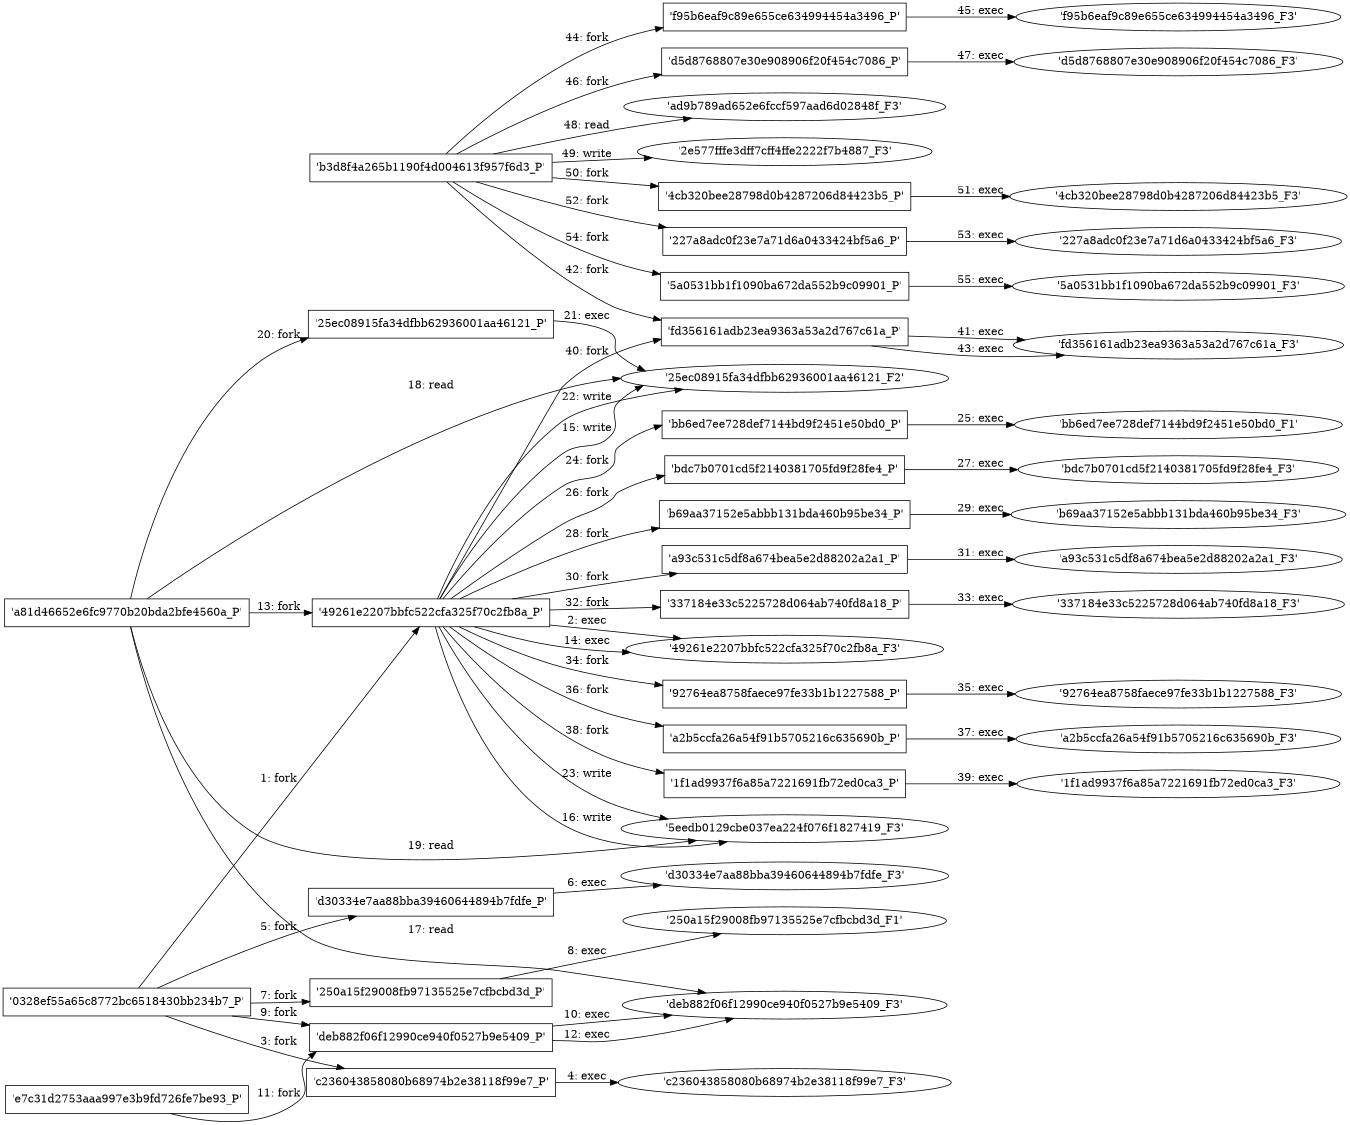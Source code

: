 digraph "D:\Learning\Paper\apt\基于CTI的攻击预警\Dataset\攻击图\ASGfromALLCTI\New Malware Discovered in SolarWinds Investigation.dot" {
rankdir="LR"
size="9"
fixedsize="false"
splines="true"
nodesep=0.3
ranksep=0
fontsize=10
overlap="scalexy"
engine= "neato"
	"'0328ef55a65c8772bc6518430bb234b7_P'" [node_type=Process shape=box]
	"'49261e2207bbfc522cfa325f70c2fb8a_P'" [node_type=Process shape=box]
	"'0328ef55a65c8772bc6518430bb234b7_P'" -> "'49261e2207bbfc522cfa325f70c2fb8a_P'" [label="1: fork"]
	"'49261e2207bbfc522cfa325f70c2fb8a_P'" [node_type=Process shape=box]
	"'49261e2207bbfc522cfa325f70c2fb8a_F3'" [node_type=File shape=ellipse]
	"'49261e2207bbfc522cfa325f70c2fb8a_P'" -> "'49261e2207bbfc522cfa325f70c2fb8a_F3'" [label="2: exec"]
	"'0328ef55a65c8772bc6518430bb234b7_P'" [node_type=Process shape=box]
	"'c236043858080b68974b2e38118f99e7_P'" [node_type=Process shape=box]
	"'0328ef55a65c8772bc6518430bb234b7_P'" -> "'c236043858080b68974b2e38118f99e7_P'" [label="3: fork"]
	"'c236043858080b68974b2e38118f99e7_P'" [node_type=Process shape=box]
	"'c236043858080b68974b2e38118f99e7_F3'" [node_type=File shape=ellipse]
	"'c236043858080b68974b2e38118f99e7_P'" -> "'c236043858080b68974b2e38118f99e7_F3'" [label="4: exec"]
	"'0328ef55a65c8772bc6518430bb234b7_P'" [node_type=Process shape=box]
	"'d30334e7aa88bba39460644894b7fdfe_P'" [node_type=Process shape=box]
	"'0328ef55a65c8772bc6518430bb234b7_P'" -> "'d30334e7aa88bba39460644894b7fdfe_P'" [label="5: fork"]
	"'d30334e7aa88bba39460644894b7fdfe_P'" [node_type=Process shape=box]
	"'d30334e7aa88bba39460644894b7fdfe_F3'" [node_type=File shape=ellipse]
	"'d30334e7aa88bba39460644894b7fdfe_P'" -> "'d30334e7aa88bba39460644894b7fdfe_F3'" [label="6: exec"]
	"'0328ef55a65c8772bc6518430bb234b7_P'" [node_type=Process shape=box]
	"'250a15f29008fb97135525e7cfbcbd3d_P'" [node_type=Process shape=box]
	"'0328ef55a65c8772bc6518430bb234b7_P'" -> "'250a15f29008fb97135525e7cfbcbd3d_P'" [label="7: fork"]
	"'250a15f29008fb97135525e7cfbcbd3d_P'" [node_type=Process shape=box]
	"'250a15f29008fb97135525e7cfbcbd3d_F1'" [node_type=File shape=ellipse]
	"'250a15f29008fb97135525e7cfbcbd3d_P'" -> "'250a15f29008fb97135525e7cfbcbd3d_F1'" [label="8: exec"]
	"'0328ef55a65c8772bc6518430bb234b7_P'" [node_type=Process shape=box]
	"'deb882f06f12990ce940f0527b9e5409_P'" [node_type=Process shape=box]
	"'0328ef55a65c8772bc6518430bb234b7_P'" -> "'deb882f06f12990ce940f0527b9e5409_P'" [label="9: fork"]
	"'deb882f06f12990ce940f0527b9e5409_P'" [node_type=Process shape=box]
	"'deb882f06f12990ce940f0527b9e5409_F3'" [node_type=File shape=ellipse]
	"'deb882f06f12990ce940f0527b9e5409_P'" -> "'deb882f06f12990ce940f0527b9e5409_F3'" [label="10: exec"]
	"'e7c31d2753aaa997e3b9fd726fe7be93_P'" [node_type=Process shape=box]
	"'deb882f06f12990ce940f0527b9e5409_P'" [node_type=Process shape=box]
	"'e7c31d2753aaa997e3b9fd726fe7be93_P'" -> "'deb882f06f12990ce940f0527b9e5409_P'" [label="11: fork"]
	"'deb882f06f12990ce940f0527b9e5409_P'" [node_type=Process shape=box]
	"'deb882f06f12990ce940f0527b9e5409_F3'" [node_type=File shape=ellipse]
	"'deb882f06f12990ce940f0527b9e5409_P'" -> "'deb882f06f12990ce940f0527b9e5409_F3'" [label="12: exec"]
	"'a81d46652e6fc9770b20bda2bfe4560a_P'" [node_type=Process shape=box]
	"'49261e2207bbfc522cfa325f70c2fb8a_P'" [node_type=Process shape=box]
	"'a81d46652e6fc9770b20bda2bfe4560a_P'" -> "'49261e2207bbfc522cfa325f70c2fb8a_P'" [label="13: fork"]
	"'49261e2207bbfc522cfa325f70c2fb8a_P'" [node_type=Process shape=box]
	"'49261e2207bbfc522cfa325f70c2fb8a_F3'" [node_type=File shape=ellipse]
	"'49261e2207bbfc522cfa325f70c2fb8a_P'" -> "'49261e2207bbfc522cfa325f70c2fb8a_F3'" [label="14: exec"]
	"'25ec08915fa34dfbb62936001aa46121_F2'" [node_type=file shape=ellipse]
	"'49261e2207bbfc522cfa325f70c2fb8a_P'" [node_type=Process shape=box]
	"'49261e2207bbfc522cfa325f70c2fb8a_P'" -> "'25ec08915fa34dfbb62936001aa46121_F2'" [label="15: write"]
	"'5eedb0129cbe037ea224f076f1827419_F3'" [node_type=file shape=ellipse]
	"'49261e2207bbfc522cfa325f70c2fb8a_P'" [node_type=Process shape=box]
	"'49261e2207bbfc522cfa325f70c2fb8a_P'" -> "'5eedb0129cbe037ea224f076f1827419_F3'" [label="16: write"]
	"'deb882f06f12990ce940f0527b9e5409_F3'" [node_type=file shape=ellipse]
	"'a81d46652e6fc9770b20bda2bfe4560a_P'" [node_type=Process shape=box]
	"'a81d46652e6fc9770b20bda2bfe4560a_P'" -> "'deb882f06f12990ce940f0527b9e5409_F3'" [label="17: read"]
	"'25ec08915fa34dfbb62936001aa46121_F2'" [node_type=file shape=ellipse]
	"'a81d46652e6fc9770b20bda2bfe4560a_P'" [node_type=Process shape=box]
	"'a81d46652e6fc9770b20bda2bfe4560a_P'" -> "'25ec08915fa34dfbb62936001aa46121_F2'" [label="18: read"]
	"'5eedb0129cbe037ea224f076f1827419_F3'" [node_type=file shape=ellipse]
	"'a81d46652e6fc9770b20bda2bfe4560a_P'" [node_type=Process shape=box]
	"'a81d46652e6fc9770b20bda2bfe4560a_P'" -> "'5eedb0129cbe037ea224f076f1827419_F3'" [label="19: read"]
	"'a81d46652e6fc9770b20bda2bfe4560a_P'" [node_type=Process shape=box]
	"'25ec08915fa34dfbb62936001aa46121_P'" [node_type=Process shape=box]
	"'a81d46652e6fc9770b20bda2bfe4560a_P'" -> "'25ec08915fa34dfbb62936001aa46121_P'" [label="20: fork"]
	"'25ec08915fa34dfbb62936001aa46121_P'" [node_type=Process shape=box]
	"'25ec08915fa34dfbb62936001aa46121_F2'" [node_type=File shape=ellipse]
	"'25ec08915fa34dfbb62936001aa46121_P'" -> "'25ec08915fa34dfbb62936001aa46121_F2'" [label="21: exec"]
	"'25ec08915fa34dfbb62936001aa46121_F2'" [node_type=file shape=ellipse]
	"'49261e2207bbfc522cfa325f70c2fb8a_P'" [node_type=Process shape=box]
	"'49261e2207bbfc522cfa325f70c2fb8a_P'" -> "'25ec08915fa34dfbb62936001aa46121_F2'" [label="22: write"]
	"'5eedb0129cbe037ea224f076f1827419_F3'" [node_type=file shape=ellipse]
	"'49261e2207bbfc522cfa325f70c2fb8a_P'" [node_type=Process shape=box]
	"'49261e2207bbfc522cfa325f70c2fb8a_P'" -> "'5eedb0129cbe037ea224f076f1827419_F3'" [label="23: write"]
	"'49261e2207bbfc522cfa325f70c2fb8a_P'" [node_type=Process shape=box]
	"'bb6ed7ee728def7144bd9f2451e50bd0_P'" [node_type=Process shape=box]
	"'49261e2207bbfc522cfa325f70c2fb8a_P'" -> "'bb6ed7ee728def7144bd9f2451e50bd0_P'" [label="24: fork"]
	"'bb6ed7ee728def7144bd9f2451e50bd0_P'" [node_type=Process shape=box]
	"'bb6ed7ee728def7144bd9f2451e50bd0_F1'" [node_type=File shape=ellipse]
	"'bb6ed7ee728def7144bd9f2451e50bd0_P'" -> "'bb6ed7ee728def7144bd9f2451e50bd0_F1'" [label="25: exec"]
	"'49261e2207bbfc522cfa325f70c2fb8a_P'" [node_type=Process shape=box]
	"'bdc7b0701cd5f2140381705fd9f28fe4_P'" [node_type=Process shape=box]
	"'49261e2207bbfc522cfa325f70c2fb8a_P'" -> "'bdc7b0701cd5f2140381705fd9f28fe4_P'" [label="26: fork"]
	"'bdc7b0701cd5f2140381705fd9f28fe4_P'" [node_type=Process shape=box]
	"'bdc7b0701cd5f2140381705fd9f28fe4_F3'" [node_type=File shape=ellipse]
	"'bdc7b0701cd5f2140381705fd9f28fe4_P'" -> "'bdc7b0701cd5f2140381705fd9f28fe4_F3'" [label="27: exec"]
	"'49261e2207bbfc522cfa325f70c2fb8a_P'" [node_type=Process shape=box]
	"'b69aa37152e5abbb131bda460b95be34_P'" [node_type=Process shape=box]
	"'49261e2207bbfc522cfa325f70c2fb8a_P'" -> "'b69aa37152e5abbb131bda460b95be34_P'" [label="28: fork"]
	"'b69aa37152e5abbb131bda460b95be34_P'" [node_type=Process shape=box]
	"'b69aa37152e5abbb131bda460b95be34_F3'" [node_type=File shape=ellipse]
	"'b69aa37152e5abbb131bda460b95be34_P'" -> "'b69aa37152e5abbb131bda460b95be34_F3'" [label="29: exec"]
	"'49261e2207bbfc522cfa325f70c2fb8a_P'" [node_type=Process shape=box]
	"'a93c531c5df8a674bea5e2d88202a2a1_P'" [node_type=Process shape=box]
	"'49261e2207bbfc522cfa325f70c2fb8a_P'" -> "'a93c531c5df8a674bea5e2d88202a2a1_P'" [label="30: fork"]
	"'a93c531c5df8a674bea5e2d88202a2a1_P'" [node_type=Process shape=box]
	"'a93c531c5df8a674bea5e2d88202a2a1_F3'" [node_type=File shape=ellipse]
	"'a93c531c5df8a674bea5e2d88202a2a1_P'" -> "'a93c531c5df8a674bea5e2d88202a2a1_F3'" [label="31: exec"]
	"'49261e2207bbfc522cfa325f70c2fb8a_P'" [node_type=Process shape=box]
	"'337184e33c5225728d064ab740fd8a18_P'" [node_type=Process shape=box]
	"'49261e2207bbfc522cfa325f70c2fb8a_P'" -> "'337184e33c5225728d064ab740fd8a18_P'" [label="32: fork"]
	"'337184e33c5225728d064ab740fd8a18_P'" [node_type=Process shape=box]
	"'337184e33c5225728d064ab740fd8a18_F3'" [node_type=File shape=ellipse]
	"'337184e33c5225728d064ab740fd8a18_P'" -> "'337184e33c5225728d064ab740fd8a18_F3'" [label="33: exec"]
	"'49261e2207bbfc522cfa325f70c2fb8a_P'" [node_type=Process shape=box]
	"'92764ea8758faece97fe33b1b1227588_P'" [node_type=Process shape=box]
	"'49261e2207bbfc522cfa325f70c2fb8a_P'" -> "'92764ea8758faece97fe33b1b1227588_P'" [label="34: fork"]
	"'92764ea8758faece97fe33b1b1227588_P'" [node_type=Process shape=box]
	"'92764ea8758faece97fe33b1b1227588_F3'" [node_type=File shape=ellipse]
	"'92764ea8758faece97fe33b1b1227588_P'" -> "'92764ea8758faece97fe33b1b1227588_F3'" [label="35: exec"]
	"'49261e2207bbfc522cfa325f70c2fb8a_P'" [node_type=Process shape=box]
	"'a2b5ccfa26a54f91b5705216c635690b_P'" [node_type=Process shape=box]
	"'49261e2207bbfc522cfa325f70c2fb8a_P'" -> "'a2b5ccfa26a54f91b5705216c635690b_P'" [label="36: fork"]
	"'a2b5ccfa26a54f91b5705216c635690b_P'" [node_type=Process shape=box]
	"'a2b5ccfa26a54f91b5705216c635690b_F3'" [node_type=File shape=ellipse]
	"'a2b5ccfa26a54f91b5705216c635690b_P'" -> "'a2b5ccfa26a54f91b5705216c635690b_F3'" [label="37: exec"]
	"'49261e2207bbfc522cfa325f70c2fb8a_P'" [node_type=Process shape=box]
	"'1f1ad9937f6a85a7221691fb72ed0ca3_P'" [node_type=Process shape=box]
	"'49261e2207bbfc522cfa325f70c2fb8a_P'" -> "'1f1ad9937f6a85a7221691fb72ed0ca3_P'" [label="38: fork"]
	"'1f1ad9937f6a85a7221691fb72ed0ca3_P'" [node_type=Process shape=box]
	"'1f1ad9937f6a85a7221691fb72ed0ca3_F3'" [node_type=File shape=ellipse]
	"'1f1ad9937f6a85a7221691fb72ed0ca3_P'" -> "'1f1ad9937f6a85a7221691fb72ed0ca3_F3'" [label="39: exec"]
	"'49261e2207bbfc522cfa325f70c2fb8a_P'" [node_type=Process shape=box]
	"'fd356161adb23ea9363a53a2d767c61a_P'" [node_type=Process shape=box]
	"'49261e2207bbfc522cfa325f70c2fb8a_P'" -> "'fd356161adb23ea9363a53a2d767c61a_P'" [label="40: fork"]
	"'fd356161adb23ea9363a53a2d767c61a_P'" [node_type=Process shape=box]
	"'fd356161adb23ea9363a53a2d767c61a_F3'" [node_type=File shape=ellipse]
	"'fd356161adb23ea9363a53a2d767c61a_P'" -> "'fd356161adb23ea9363a53a2d767c61a_F3'" [label="41: exec"]
	"'b3d8f4a265b1190f4d004613f957f6d3_P'" [node_type=Process shape=box]
	"'fd356161adb23ea9363a53a2d767c61a_P'" [node_type=Process shape=box]
	"'b3d8f4a265b1190f4d004613f957f6d3_P'" -> "'fd356161adb23ea9363a53a2d767c61a_P'" [label="42: fork"]
	"'fd356161adb23ea9363a53a2d767c61a_P'" [node_type=Process shape=box]
	"'fd356161adb23ea9363a53a2d767c61a_F3'" [node_type=File shape=ellipse]
	"'fd356161adb23ea9363a53a2d767c61a_P'" -> "'fd356161adb23ea9363a53a2d767c61a_F3'" [label="43: exec"]
	"'b3d8f4a265b1190f4d004613f957f6d3_P'" [node_type=Process shape=box]
	"'f95b6eaf9c89e655ce634994454a3496_P'" [node_type=Process shape=box]
	"'b3d8f4a265b1190f4d004613f957f6d3_P'" -> "'f95b6eaf9c89e655ce634994454a3496_P'" [label="44: fork"]
	"'f95b6eaf9c89e655ce634994454a3496_P'" [node_type=Process shape=box]
	"'f95b6eaf9c89e655ce634994454a3496_F3'" [node_type=File shape=ellipse]
	"'f95b6eaf9c89e655ce634994454a3496_P'" -> "'f95b6eaf9c89e655ce634994454a3496_F3'" [label="45: exec"]
	"'b3d8f4a265b1190f4d004613f957f6d3_P'" [node_type=Process shape=box]
	"'d5d8768807e30e908906f20f454c7086_P'" [node_type=Process shape=box]
	"'b3d8f4a265b1190f4d004613f957f6d3_P'" -> "'d5d8768807e30e908906f20f454c7086_P'" [label="46: fork"]
	"'d5d8768807e30e908906f20f454c7086_P'" [node_type=Process shape=box]
	"'d5d8768807e30e908906f20f454c7086_F3'" [node_type=File shape=ellipse]
	"'d5d8768807e30e908906f20f454c7086_P'" -> "'d5d8768807e30e908906f20f454c7086_F3'" [label="47: exec"]
	"'ad9b789ad652e6fccf597aad6d02848f_F3'" [node_type=file shape=ellipse]
	"'b3d8f4a265b1190f4d004613f957f6d3_P'" [node_type=Process shape=box]
	"'b3d8f4a265b1190f4d004613f957f6d3_P'" -> "'ad9b789ad652e6fccf597aad6d02848f_F3'" [label="48: read"]
	"'2e577fffe3dff7cff4ffe2222f7b4887_F3'" [node_type=file shape=ellipse]
	"'b3d8f4a265b1190f4d004613f957f6d3_P'" [node_type=Process shape=box]
	"'b3d8f4a265b1190f4d004613f957f6d3_P'" -> "'2e577fffe3dff7cff4ffe2222f7b4887_F3'" [label="49: write"]
	"'b3d8f4a265b1190f4d004613f957f6d3_P'" [node_type=Process shape=box]
	"'4cb320bee28798d0b4287206d84423b5_P'" [node_type=Process shape=box]
	"'b3d8f4a265b1190f4d004613f957f6d3_P'" -> "'4cb320bee28798d0b4287206d84423b5_P'" [label="50: fork"]
	"'4cb320bee28798d0b4287206d84423b5_P'" [node_type=Process shape=box]
	"'4cb320bee28798d0b4287206d84423b5_F3'" [node_type=File shape=ellipse]
	"'4cb320bee28798d0b4287206d84423b5_P'" -> "'4cb320bee28798d0b4287206d84423b5_F3'" [label="51: exec"]
	"'b3d8f4a265b1190f4d004613f957f6d3_P'" [node_type=Process shape=box]
	"'227a8adc0f23e7a71d6a0433424bf5a6_P'" [node_type=Process shape=box]
	"'b3d8f4a265b1190f4d004613f957f6d3_P'" -> "'227a8adc0f23e7a71d6a0433424bf5a6_P'" [label="52: fork"]
	"'227a8adc0f23e7a71d6a0433424bf5a6_P'" [node_type=Process shape=box]
	"'227a8adc0f23e7a71d6a0433424bf5a6_F3'" [node_type=File shape=ellipse]
	"'227a8adc0f23e7a71d6a0433424bf5a6_P'" -> "'227a8adc0f23e7a71d6a0433424bf5a6_F3'" [label="53: exec"]
	"'b3d8f4a265b1190f4d004613f957f6d3_P'" [node_type=Process shape=box]
	"'5a0531bb1f1090ba672da552b9c09901_P'" [node_type=Process shape=box]
	"'b3d8f4a265b1190f4d004613f957f6d3_P'" -> "'5a0531bb1f1090ba672da552b9c09901_P'" [label="54: fork"]
	"'5a0531bb1f1090ba672da552b9c09901_P'" [node_type=Process shape=box]
	"'5a0531bb1f1090ba672da552b9c09901_F3'" [node_type=File shape=ellipse]
	"'5a0531bb1f1090ba672da552b9c09901_P'" -> "'5a0531bb1f1090ba672da552b9c09901_F3'" [label="55: exec"]
}
